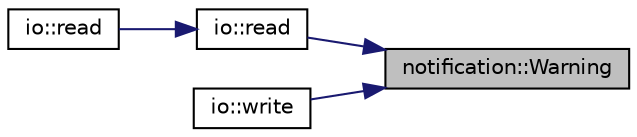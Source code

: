 digraph "notification::Warning"
{
 // INTERACTIVE_SVG=YES
 // LATEX_PDF_SIZE
  edge [fontname="Helvetica",fontsize="10",labelfontname="Helvetica",labelfontsize="10"];
  node [fontname="Helvetica",fontsize="10",shape=record];
  rankdir="RL";
  Node1 [label="notification::Warning",height=0.2,width=0.4,color="black", fillcolor="grey75", style="filled", fontcolor="black",tooltip="Outputs a warning message."];
  Node1 -> Node2 [dir="back",color="midnightblue",fontsize="10",style="solid",fontname="Helvetica"];
  Node2 [label="io::read",height=0.2,width=0.4,color="black", fillcolor="white", style="filled",URL="$classio.html#a2a0214e493a7a2ef5e9507c0e6aa4e70",tooltip="Templated method to read a vector of objects from a dataset."];
  Node2 -> Node3 [dir="back",color="midnightblue",fontsize="10",style="solid",fontname="Helvetica"];
  Node3 [label="io::read",height=0.2,width=0.4,color="black", fillcolor="white", style="filled",URL="$classio.html#a4744173c6cc8c89a6145fbfb11c3831e",tooltip="Reads graph data in HDF5 format specifically for graph_hdf5_w struct."];
  Node1 -> Node4 [dir="back",color="midnightblue",fontsize="10",style="solid",fontname="Helvetica"];
  Node4 [label="io::write",height=0.2,width=0.4,color="black", fillcolor="white", style="filled",URL="$classio.html#a39a32d23eeb4ae8f422bb416256fd9cd",tooltip="Templated method to write a vector of objects to a dataset."];
}
